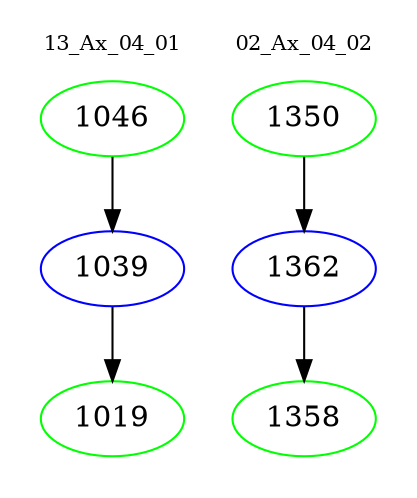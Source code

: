 digraph{
subgraph cluster_0 {
color = white
label = "13_Ax_04_01";
fontsize=10;
T0_1046 [label="1046", color="green"]
T0_1046 -> T0_1039 [color="black"]
T0_1039 [label="1039", color="blue"]
T0_1039 -> T0_1019 [color="black"]
T0_1019 [label="1019", color="green"]
}
subgraph cluster_1 {
color = white
label = "02_Ax_04_02";
fontsize=10;
T1_1350 [label="1350", color="green"]
T1_1350 -> T1_1362 [color="black"]
T1_1362 [label="1362", color="blue"]
T1_1362 -> T1_1358 [color="black"]
T1_1358 [label="1358", color="green"]
}
}
